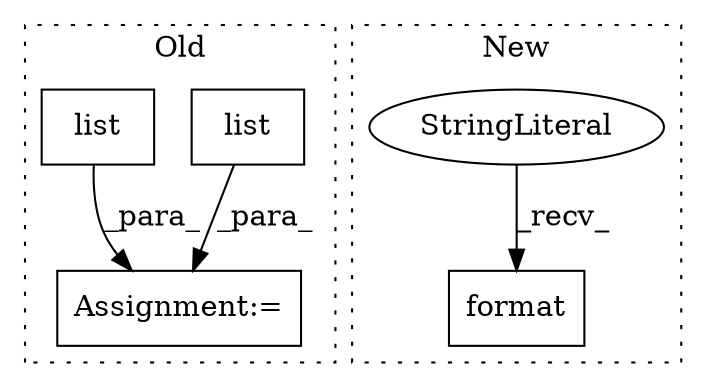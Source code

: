 digraph G {
subgraph cluster0 {
1 [label="list" a="32" s="3742,3756" l="5,1" shape="box"];
3 [label="Assignment:=" a="7" s="3655" l="1" shape="box"];
5 [label="list" a="32" s="3777,3791" l="5,1" shape="box"];
label = "Old";
style="dotted";
}
subgraph cluster1 {
2 [label="format" a="32" s="3997,4079" l="7,1" shape="box"];
4 [label="StringLiteral" a="45" s="3630" l="366" shape="ellipse"];
label = "New";
style="dotted";
}
1 -> 3 [label="_para_"];
4 -> 2 [label="_recv_"];
5 -> 3 [label="_para_"];
}